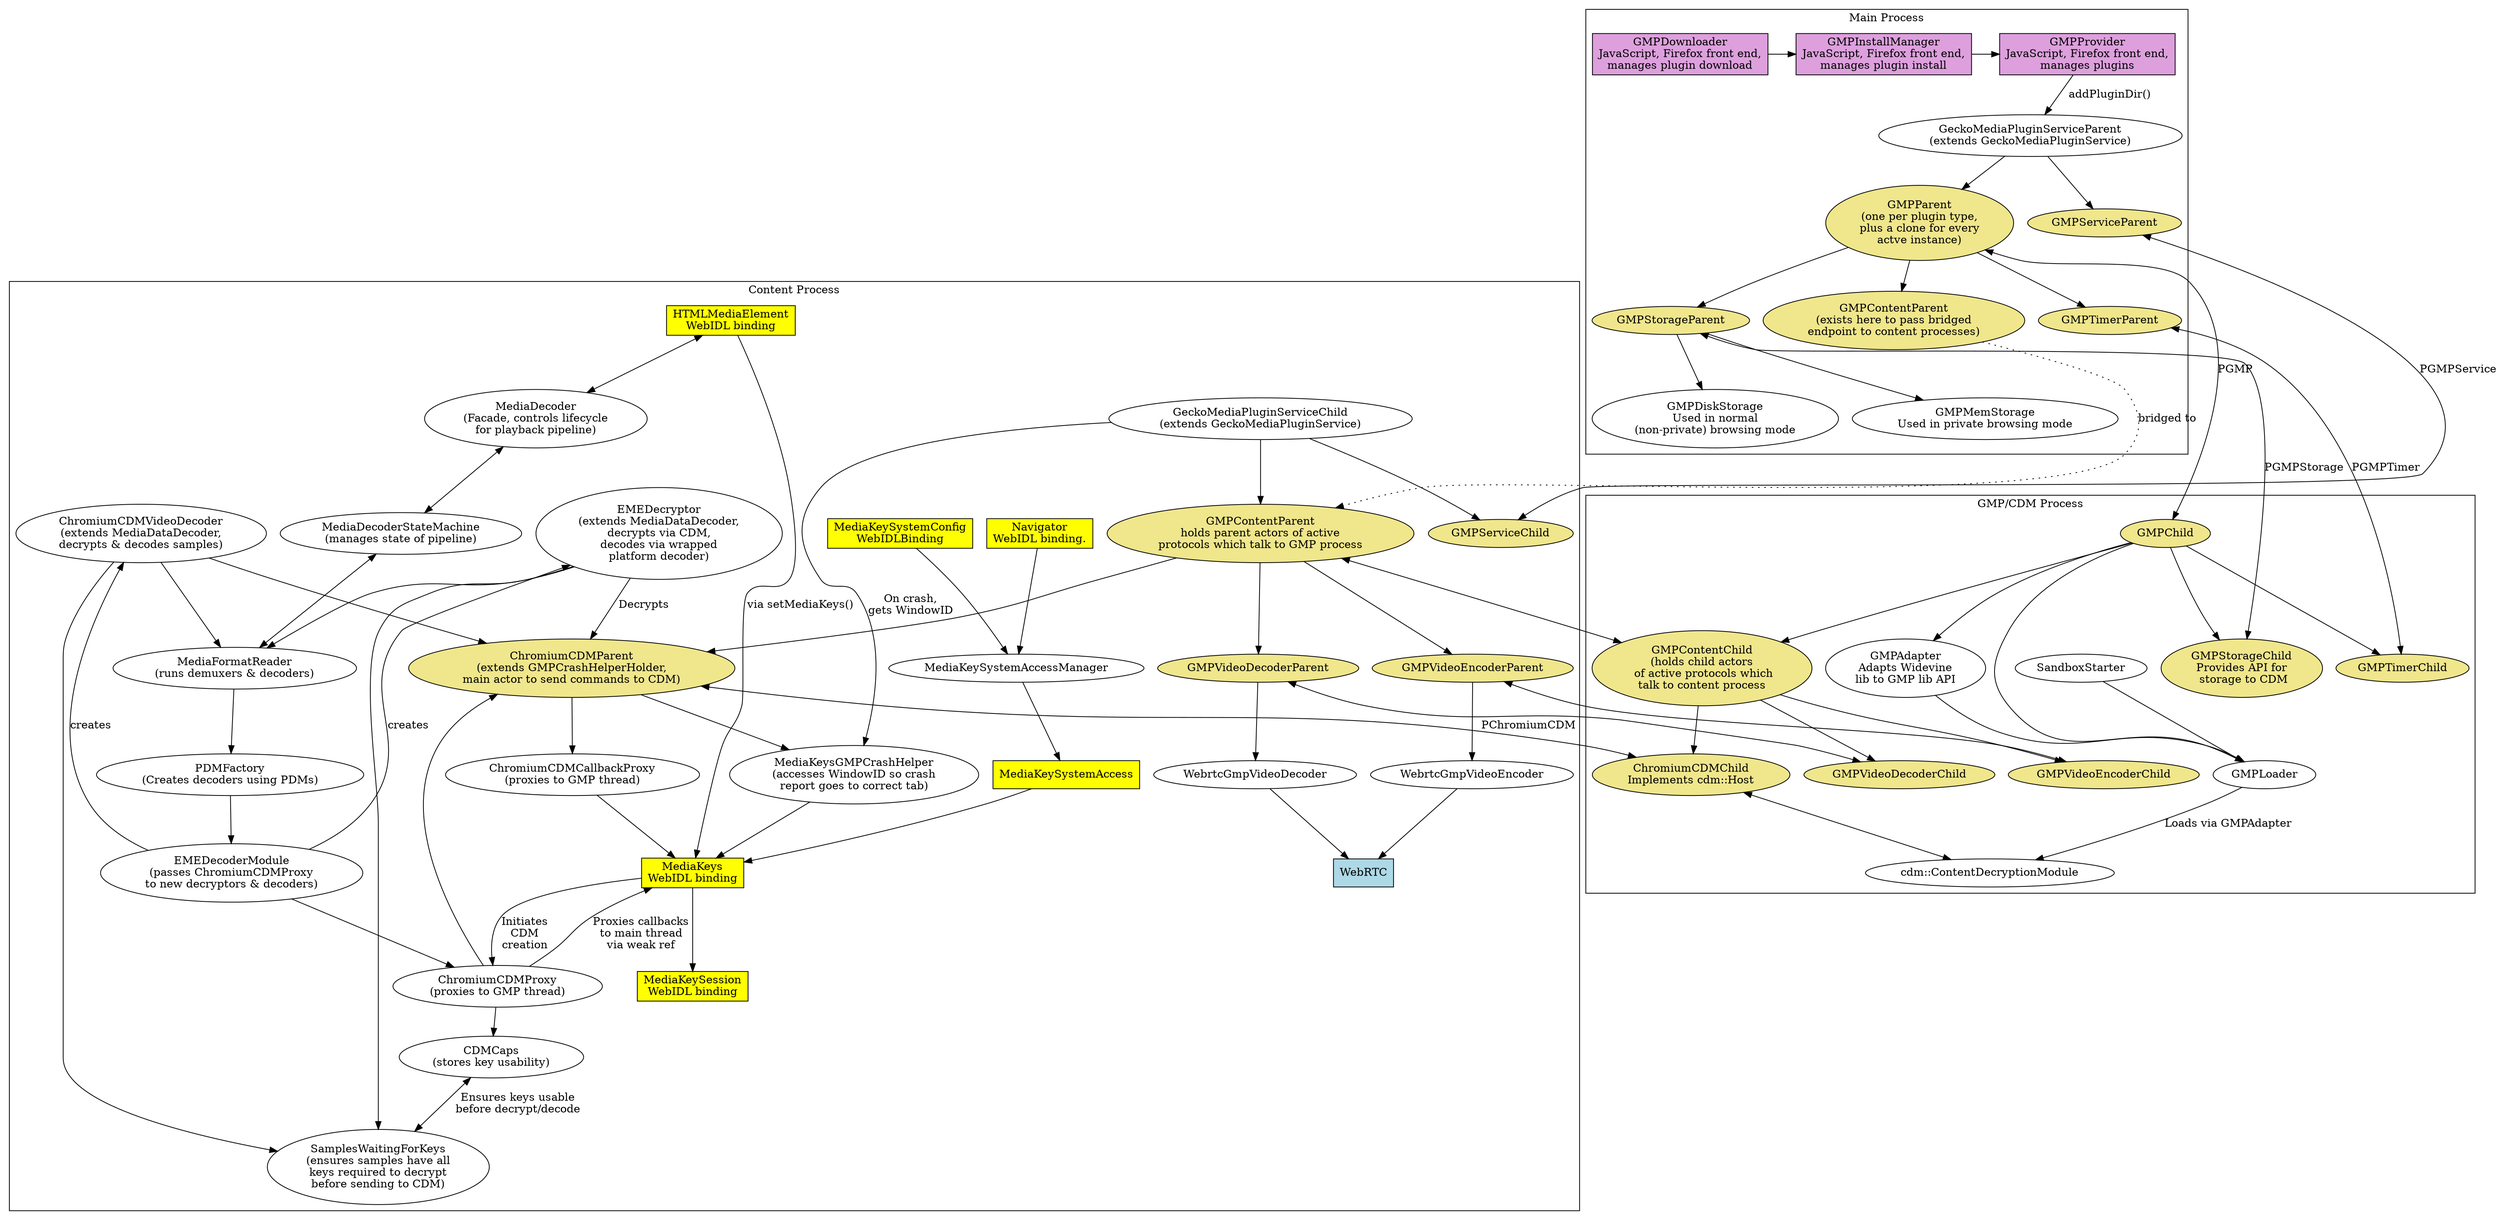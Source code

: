 digraph {
    subgraph cluster_main_process {
        label = "Main Process";
        GeckoMediaPluginServiceParent -> GMPParent
        GMPParent -> main_GMPContentParent

        main_GMPContentParent [label="GMPContentParent\n(exists here to pass bridged\nendpoint to content processes)", style=filled, fillcolor=khaki]
        GeckoMediaPluginServiceParent [label="GeckoMediaPluginServiceParent\n(extends GeckoMediaPluginService)"]
        GMPServiceParent [style=filled, fillcolor=khaki]
        GMPParent [label="GMPParent\n(one per plugin type,\nplus a clone for every\nactve instance)", style=filled, fillcolor=khaki]
        GMPTimerParent [style=filled, fillcolor=khaki]
        GMPStorageParent [style=filled, fillcolor=khaki]

        GeckoMediaPluginServiceParent -> GMPServiceParent
        GMPParent -> GMPStorageParent
        GMPStorageParent [label="GMPStorageParent"]
        GMPParent -> GMPTimerParent

        GMPProvider [label="GMPProvider\nJavaScript, Firefox front end,\nmanages plugins", shape=box, style=filled, fillcolor=plum]
        GMPInstallManager [label="GMPInstallManager\nJavaScript, Firefox front end,\nmanages plugin install", shape=box, style=filled, fillcolor=plum]
        GMPDownloader [label="GMPDownloader\nJavaScript, Firefox front end,\nmanages plugin download", shape=box, style=filled, fillcolor=plum]
        GMPProvider -> GeckoMediaPluginServiceParent [label="  addPluginDir()"]
        GMPDownloader -> GMPInstallManager
        GMPInstallManager -> GMPProvider
        {rank=same GMPProvider GMPInstallManager GMPDownloader}

        GMPDiskStorage [label="GMPDiskStorage\nUsed in normal\n(non-private) browsing mode"]
        GMPMemStorage [label="GMPMemStorage\nUsed in private browsing mode"]

        GMPStorageParent -> GMPDiskStorage
        GMPStorageParent -> GMPMemStorage

    }

    main_GMPContentParent -> content_GMPContentParent [style=dotted, label="bridged to"]

    subgraph cluster_gmp_process {
        label = "GMP/CDM Process"

        GMPAdapter [label="GMPAdapter\nAdapts Widevine\nlib to GMP lib API"]
        GMPStorageChild [label="GMPStorageChild\nProvides API for\n storage to CDM", style=filled, fillcolor=khaki]
        ChromiumCDMChild [label="ChromiumCDMChild\nImplements cdm::Host", style=filled, fillcolor=khaki]
        GMPTimerChild [style=filled, fillcolor=khaki]
        GMPChild [style=filled, fillcolor=khaki]
        GMPVideoDecoderChild [style=filled, fillcolor=khaki]
        GMPVideoEncoderChild [style=filled, fillcolor=khaki]
        GMPContentChild [style=filled, fillcolor=khaki]

        GMPChild -> GMPLoader
        GMPChild -> GMPAdapter
        GMPAdapter -> GMPLoader
        GMPLoader -> cdm [label="Loads via GMPAdapter"]
        SandboxStarter -> GMPLoader

        cdm [label="cdm::ContentDecryptionModule"]
        GMPChild -> GMPContentChild
        GMPChild -> GMPTimerChild
        GMPChild -> GMPStorageChild

        GMPContentChild -> ChromiumCDMChild
        GMPContentChild -> GMPVideoDecoderChild
        GMPContentChild -> GMPVideoEncoderChild

        edge[dir=both]
        ChromiumCDMChild -> cdm
        GMPContentChild [label="GMPContentChild\n(holds child actors\n of active protocols which\ntalk to content process"]
    }

    subgraph cluster_content_process {
        label = "Content Process"

        GMPServiceChild
        GeckoMediaPluginServiceChild -> GMPServiceChild

        WebRTC [label="WebRTC", shape=box, style=filled, fillcolor=lightblue]

        content_GMPContentParent [label="GMPContentParent\nholds parent actors of active\nprotocols which talk to GMP process", style=filled, fillcolor=khaki]
        ChromiumCDMProxy [label="ChromiumCDMProxy\n(proxies to GMP thread)"]
        ChromiumCDMCallbackProxy [label="ChromiumCDMCallbackProxy\n(proxies to GMP thread)"]
        CDMCaps [label="CDMCaps\n(stores key usability)"]
        SamplesWaitingForKeys [label="SamplesWaitingForKeys\n(ensures samples have all\nkeys required to decrypt\nbefore sending to CDM)"]
        ChromiumCDMVideoDecoder [label="ChromiumCDMVideoDecoder\n(extends MediaDataDecoder,\ndecrypts & decodes samples)"]
        EMEDecryptor [label="EMEDecryptor\n(extends MediaDataDecoder,\ndecrypts via CDM,\ndecodes via wrapped\nplatform decoder)"]
        MediaKeys [label="MediaKeys\nWebIDL binding", shape=box, style=filled, fillcolor=yellow]
        MediaKeySession [label="MediaKeySession\nWebIDL binding", shape=box, style=filled, fillcolor=yellow]
        HTMLMediaElement [label="HTMLMediaElement\nWebIDL binding", shape=box, style=filled, fillcolor=yellow]
        MediaKeysGMPCrashHelper [label="MediaKeysGMPCrashHelper\n(accesses WindowID so crash\nreport goes to correct tab)"]
        ChromiumCDMParent [label="ChromiumCDMParent\n(extends GMPCrashHelperHolder,\nmain actor to send commands to CDM)", style=filled, fillcolor=khaki]
        GeckoMediaPluginServiceChild [label="GeckoMediaPluginServiceChild\n(extends GeckoMediaPluginService)"]
        EMEDecoderModule [label="EMEDecoderModule\n(passes ChromiumCDMProxy\nto new decryptors & decoders)"]
        MediaDecoder [label="MediaDecoder\n(Facade, controls lifecycle\nfor playback pipeline)"]
        PDMFactory [label="PDMFactory\n(Creates decoders using PDMs)"]
        MediaDecoderStateMachine [label="MediaDecoderStateMachine\n(manages state of pipeline)"]
        MediaFormatReader [label="MediaFormatReader\n(runs demuxers & decoders)"]
        Navigator [label="Navigator\nWebIDL binding.", shape=box, style=filled, fillcolor=yellow]
        MediaKeySystemAccessManager [label="MediaKeySystemAccessManager"]
        MediaKeySystemConfig [label="MediaKeySystemConfig\nWebIDLBinding", shape=box, style=filled, fillcolor=yellow]
        MediaKeySystemAccess [label="MediaKeySystemAccess", shape=box, style=filled, fillcolor=yellow]
        GMPServiceChild [style=filled, fillcolor=khaki]
        GMPVideoDecoderParent [style=filled, fillcolor=khaki]
        GMPVideoEncoderParent [style=filled, fillcolor=khaki]

        GeckoMediaPluginServiceChild -> content_GMPContentParent
        content_GMPContentParent -> ChromiumCDMParent
        ChromiumCDMParent -> ChromiumCDMCallbackProxy
        ChromiumCDMCallbackProxy -> MediaKeys
        ChromiumCDMProxy -> MediaKeys [label="Proxies callbacks\nto main thread\nvia weak ref"]
        ChromiumCDMProxy -> ChromiumCDMParent
        ChromiumCDMProxy -> CDMCaps
        ChromiumCDMVideoDecoder -> ChromiumCDMParent
        EMEDecryptor -> ChromiumCDMParent [label="Decrypts"]
        EMEDecryptor -> MediaFormatReader
        ChromiumCDMVideoDecoder -> SamplesWaitingForKeys
        ChromiumCDMVideoDecoder -> MediaFormatReader
        EMEDecryptor -> SamplesWaitingForKeys
        {rank=same EMEDecryptor ChromiumCDMVideoDecoder}

        MediaKeys -> MediaKeySession
        MediaKeys -> ChromiumCDMProxy [label="Initiates\nCDM\ncreation"]
        MediaKeysGMPCrashHelper -> MediaKeys
        ChromiumCDMParent -> MediaKeysGMPCrashHelper
        GeckoMediaPluginServiceChild -> MediaKeysGMPCrashHelper [label="On crash,\ngets WindowID"]
        HTMLMediaElement -> MediaKeys [label="via setMediaKeys()"]

        EMEDecoderModule -> EMEDecryptor [label="creates"]
        EMEDecoderModule -> ChromiumCDMVideoDecoder [label="creates"]
        EMEDecoderModule -> ChromiumCDMProxy

        MediaFormatReader -> PDMFactory
        PDMFactory -> EMEDecoderModule

        content_GMPContentParent -> GMPVideoDecoderParent
        content_GMPContentParent -> GMPVideoEncoderParent

        GMPVideoDecoderParent -> WebrtcGmpVideoDecoder
        GMPVideoEncoderParent -> WebrtcGmpVideoEncoder

        WebrtcGmpVideoDecoder -> WebRTC
        WebrtcGmpVideoEncoder -> WebRTC

        Navigator -> MediaKeySystemAccessManager
        MediaKeySystemAccess -> MediaKeys
        MediaKeySystemConfig -> MediaKeySystemAccessManager
        MediaKeySystemAccessManager -> MediaKeySystemAccess

        edge[dir=both]
        CDMCaps -> SamplesWaitingForKeys [label="Ensures keys usable\nbefore decrypt/decode"]
        HTMLMediaElement -> MediaDecoder
        MediaDecoder -> MediaDecoderStateMachine
        MediaDecoderStateMachine -> MediaFormatReader
    }

    edge[dir=both]
    GMPParent -> GMPChild [label=PGMP]
    GMPServiceParent -> GMPServiceChild [label="PGMPService"]
    ChromiumCDMParent -> ChromiumCDMChild [label="PChromiumCDM"]
    GMPContentChild -> content_GMPContentParent
    GMPStorageParent -> GMPStorageChild [label="PGMPStorage"]
    GMPTimerParent -> GMPTimerChild [label="PGMPTimer"]

    GMPVideoDecoderParent -> GMPVideoDecoderChild
    GMPVideoEncoderParent -> GMPVideoEncoderChild

    // Use invisible edge to try to force main process to appear over GMP process.
    edge[style="invis"]
    GMPMemStorage -> GMPChild
}
